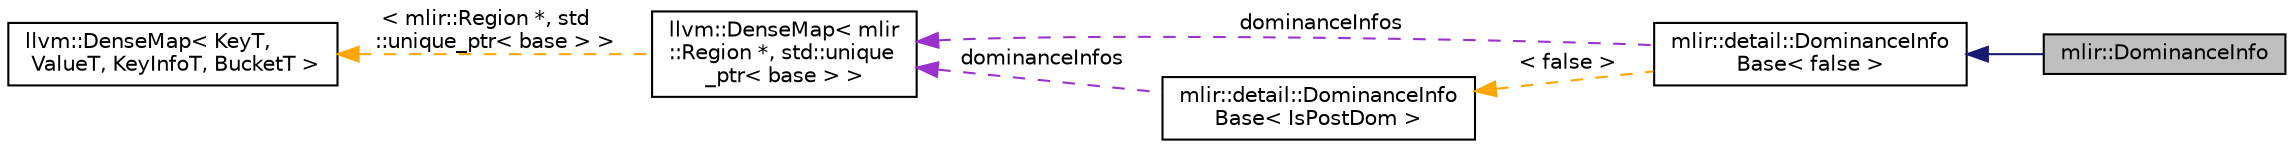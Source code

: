 digraph "mlir::DominanceInfo"
{
  bgcolor="transparent";
  edge [fontname="Helvetica",fontsize="10",labelfontname="Helvetica",labelfontsize="10"];
  node [fontname="Helvetica",fontsize="10",shape=record];
  rankdir="LR";
  Node3 [label="mlir::DominanceInfo",height=0.2,width=0.4,color="black", fillcolor="grey75", style="filled", fontcolor="black"];
  Node4 -> Node3 [dir="back",color="midnightblue",fontsize="10",style="solid",fontname="Helvetica"];
  Node4 [label="mlir::detail::DominanceInfo\lBase\< false \>",height=0.2,width=0.4,color="black",URL="$classmlir_1_1detail_1_1DominanceInfoBase.html"];
  Node5 -> Node4 [dir="back",color="darkorchid3",fontsize="10",style="dashed",label=" dominanceInfos" ,fontname="Helvetica"];
  Node5 [label="llvm::DenseMap\< mlir\l::Region *, std::unique\l_ptr\< base \> \>",height=0.2,width=0.4,color="black",URL="$classllvm_1_1DenseMap.html"];
  Node6 -> Node5 [dir="back",color="orange",fontsize="10",style="dashed",label=" \< mlir::Region *, std\l::unique_ptr\< base \> \>" ,fontname="Helvetica"];
  Node6 [label="llvm::DenseMap\< KeyT,\l ValueT, KeyInfoT, BucketT \>",height=0.2,width=0.4,color="black",URL="$classllvm_1_1DenseMap.html"];
  Node7 -> Node4 [dir="back",color="orange",fontsize="10",style="dashed",label=" \< false \>" ,fontname="Helvetica"];
  Node7 [label="mlir::detail::DominanceInfo\lBase\< IsPostDom \>",height=0.2,width=0.4,color="black",URL="$classmlir_1_1detail_1_1DominanceInfoBase.html"];
  Node5 -> Node7 [dir="back",color="darkorchid3",fontsize="10",style="dashed",label=" dominanceInfos" ,fontname="Helvetica"];
}
